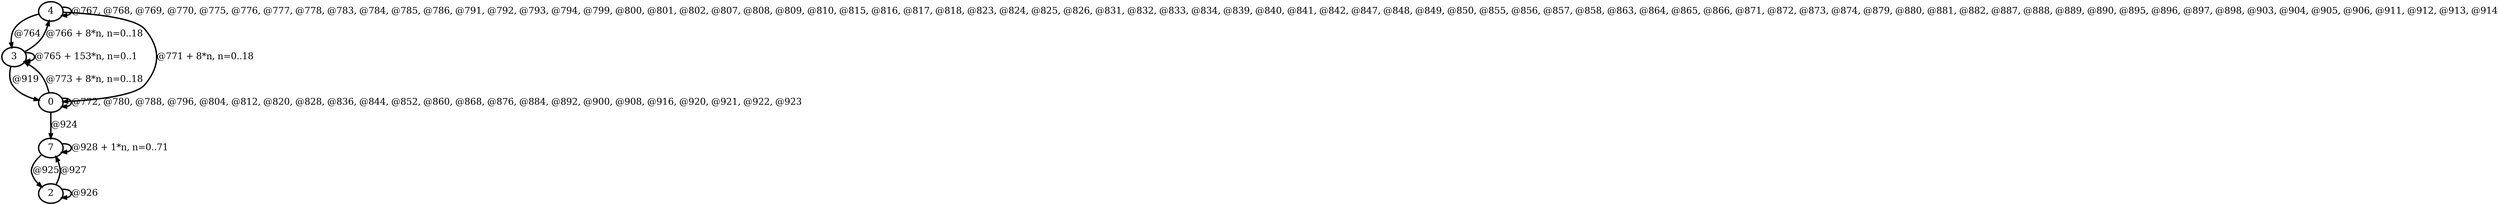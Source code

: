digraph G {
        node [style=rounded, penwidth=3, fontsize=20, shape=oval];
        "4" -> "3" [label="@764", color=black,arrowsize=1,style=bold,penwidth=3,fontsize=20];
"3" -> "3" [label="@765 + 153*n, n=0..1", color=black,arrowsize=1,style=bold,penwidth=3,fontsize=20];
"3" -> "4" [label="@766 + 8*n, n=0..18", color=black,arrowsize=1,style=bold,penwidth=3,fontsize=20];
"4" -> "4" [label="@767, @768, @769, @770, @775, @776, @777, @778, @783, @784, @785, @786, @791, @792, @793, @794, @799, @800, @801, @802, @807, @808, @809, @810, @815, @816, @817, @818, @823, @824, @825, @826, @831, @832, @833, @834, @839, @840, @841, @842, @847, @848, @849, @850, @855, @856, @857, @858, @863, @864, @865, @866, @871, @872, @873, @874, @879, @880, @881, @882, @887, @888, @889, @890, @895, @896, @897, @898, @903, @904, @905, @906, @911, @912, @913, @914", color=black,arrowsize=1,style=bold,penwidth=3,fontsize=20];
"4" -> "0" [label="@771 + 8*n, n=0..18", color=black,arrowsize=1,style=bold,penwidth=3,fontsize=20];
"0" -> "0" [label="@772, @780, @788, @796, @804, @812, @820, @828, @836, @844, @852, @860, @868, @876, @884, @892, @900, @908, @916, @920, @921, @922, @923", color=black,arrowsize=1,style=bold,penwidth=3,fontsize=20];
"0" -> "3" [label="@773 + 8*n, n=0..18", color=black,arrowsize=1,style=bold,penwidth=3,fontsize=20];
"3" -> "0" [label="@919", color=black,arrowsize=1,style=bold,penwidth=3,fontsize=20];
"0" -> "7" [label="@924", color=black,arrowsize=1,style=bold,penwidth=3,fontsize=20];
"7" -> "2" [label="@925", color=black,arrowsize=1,style=bold,penwidth=3,fontsize=20];
"2" -> "2" [label="@926", color=black,arrowsize=1,style=bold,penwidth=3,fontsize=20];
"2" -> "7" [label="@927", color=black,arrowsize=1,style=bold,penwidth=3,fontsize=20];
"7" -> "7" [label="@928 + 1*n, n=0..71", color=black,arrowsize=1,style=bold,penwidth=3,fontsize=20];
}
